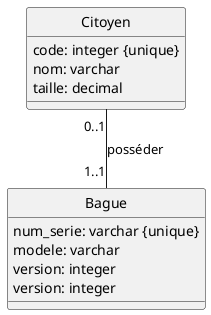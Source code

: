 @startuml
hide circle

class Citoyen {
    code: integer {unique}
    nom: varchar
    taille: decimal
}

class Bague {
    num_serie: varchar {unique}
    modele: varchar
    version: integer
    version: integer
}

Citoyen "0..1" -- "1..1" Bague : posséder

@enduml

Citoyen(#code: integer, nom: varchar, taille: decimal, bague: varchar => Bague) avec bague UNIQUE et NOT NULL
Bague(#num_serie: varchar, model: varchar, version: integer)